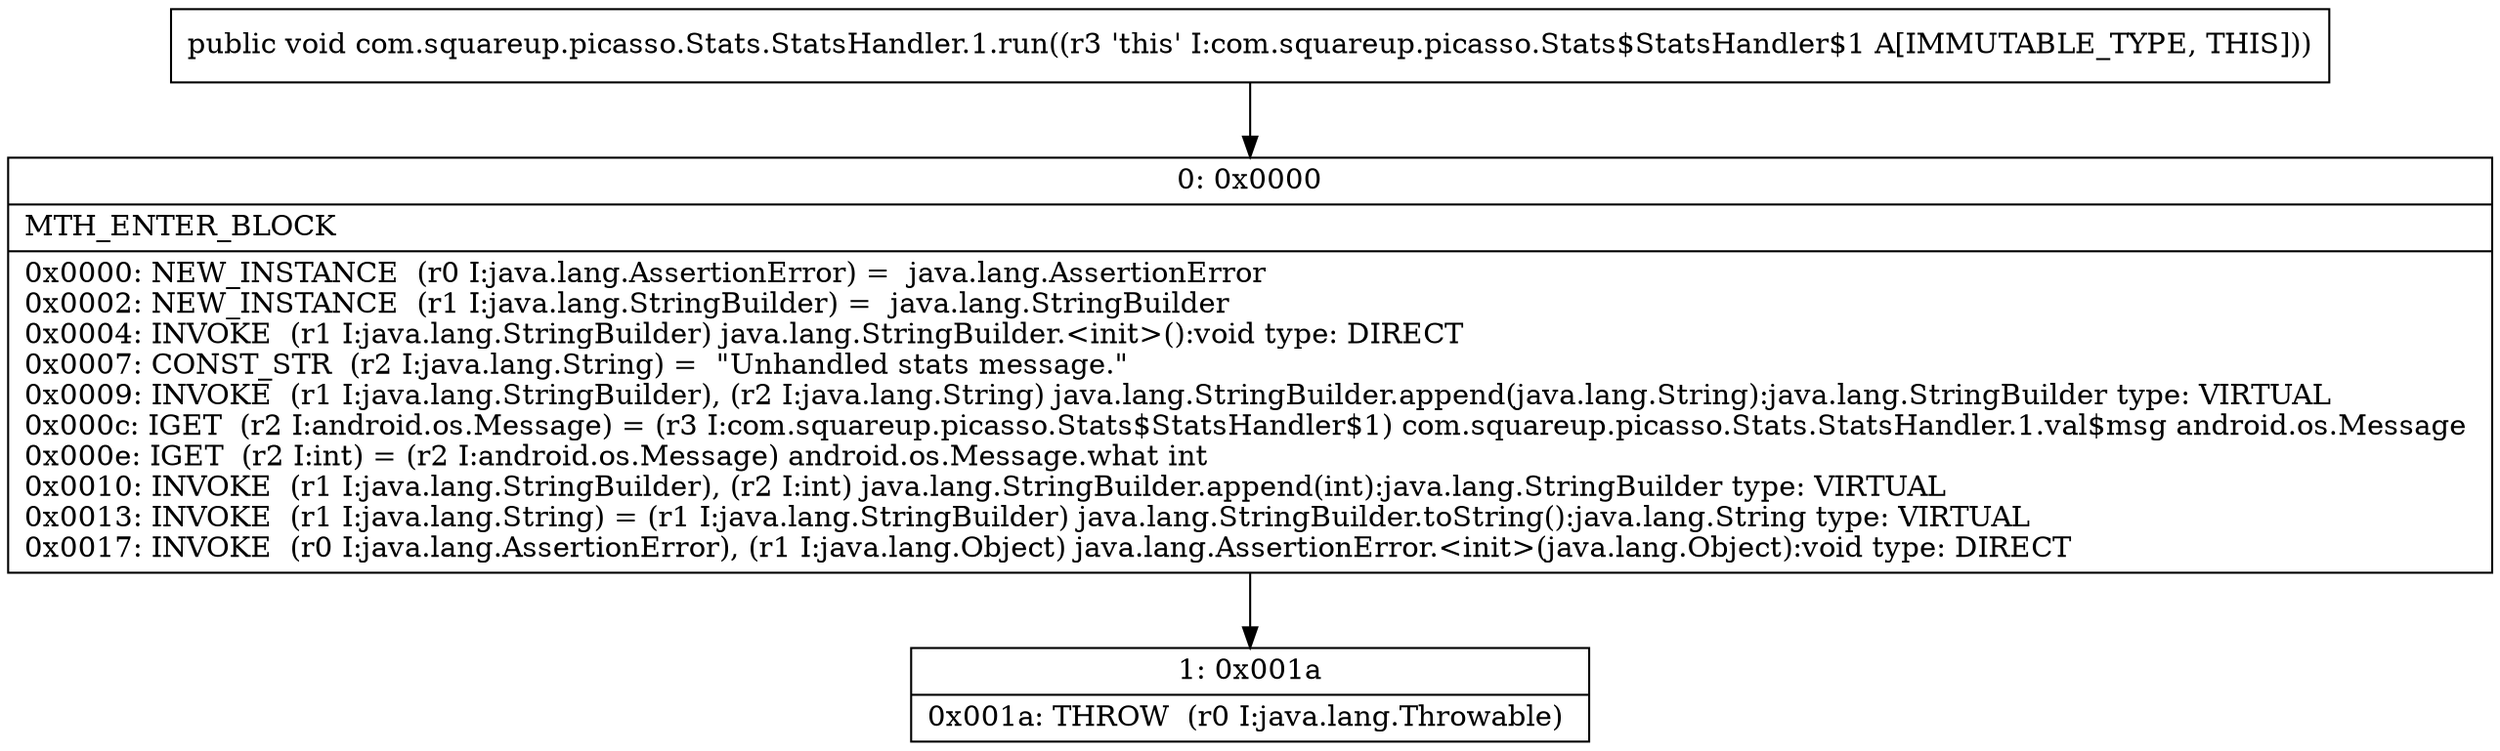 digraph "CFG forcom.squareup.picasso.Stats.StatsHandler.1.run()V" {
Node_0 [shape=record,label="{0\:\ 0x0000|MTH_ENTER_BLOCK\l|0x0000: NEW_INSTANCE  (r0 I:java.lang.AssertionError) =  java.lang.AssertionError \l0x0002: NEW_INSTANCE  (r1 I:java.lang.StringBuilder) =  java.lang.StringBuilder \l0x0004: INVOKE  (r1 I:java.lang.StringBuilder) java.lang.StringBuilder.\<init\>():void type: DIRECT \l0x0007: CONST_STR  (r2 I:java.lang.String) =  \"Unhandled stats message.\" \l0x0009: INVOKE  (r1 I:java.lang.StringBuilder), (r2 I:java.lang.String) java.lang.StringBuilder.append(java.lang.String):java.lang.StringBuilder type: VIRTUAL \l0x000c: IGET  (r2 I:android.os.Message) = (r3 I:com.squareup.picasso.Stats$StatsHandler$1) com.squareup.picasso.Stats.StatsHandler.1.val$msg android.os.Message \l0x000e: IGET  (r2 I:int) = (r2 I:android.os.Message) android.os.Message.what int \l0x0010: INVOKE  (r1 I:java.lang.StringBuilder), (r2 I:int) java.lang.StringBuilder.append(int):java.lang.StringBuilder type: VIRTUAL \l0x0013: INVOKE  (r1 I:java.lang.String) = (r1 I:java.lang.StringBuilder) java.lang.StringBuilder.toString():java.lang.String type: VIRTUAL \l0x0017: INVOKE  (r0 I:java.lang.AssertionError), (r1 I:java.lang.Object) java.lang.AssertionError.\<init\>(java.lang.Object):void type: DIRECT \l}"];
Node_1 [shape=record,label="{1\:\ 0x001a|0x001a: THROW  (r0 I:java.lang.Throwable) \l}"];
MethodNode[shape=record,label="{public void com.squareup.picasso.Stats.StatsHandler.1.run((r3 'this' I:com.squareup.picasso.Stats$StatsHandler$1 A[IMMUTABLE_TYPE, THIS])) }"];
MethodNode -> Node_0;
Node_0 -> Node_1;
}

